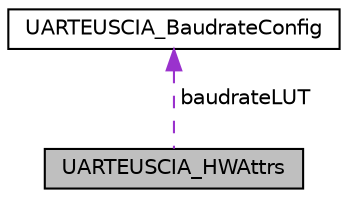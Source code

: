 digraph "UARTEUSCIA_HWAttrs"
{
  edge [fontname="Helvetica",fontsize="10",labelfontname="Helvetica",labelfontsize="10"];
  node [fontname="Helvetica",fontsize="10",shape=record];
  Node1 [label="UARTEUSCIA_HWAttrs",height=0.2,width=0.4,color="black", fillcolor="grey75", style="filled", fontcolor="black"];
  Node2 -> Node1 [dir="back",color="darkorchid3",fontsize="10",style="dashed",label=" baudrateLUT" ,fontname="Helvetica"];
  Node2 [label="UARTEUSCIA_BaudrateConfig",height=0.2,width=0.4,color="black", fillcolor="white", style="filled",URL="$struct_u_a_r_t_e_u_s_c_i_a___baudrate_config.html",tooltip="UARTEUSCIA Baudrate configuration. "];
}
